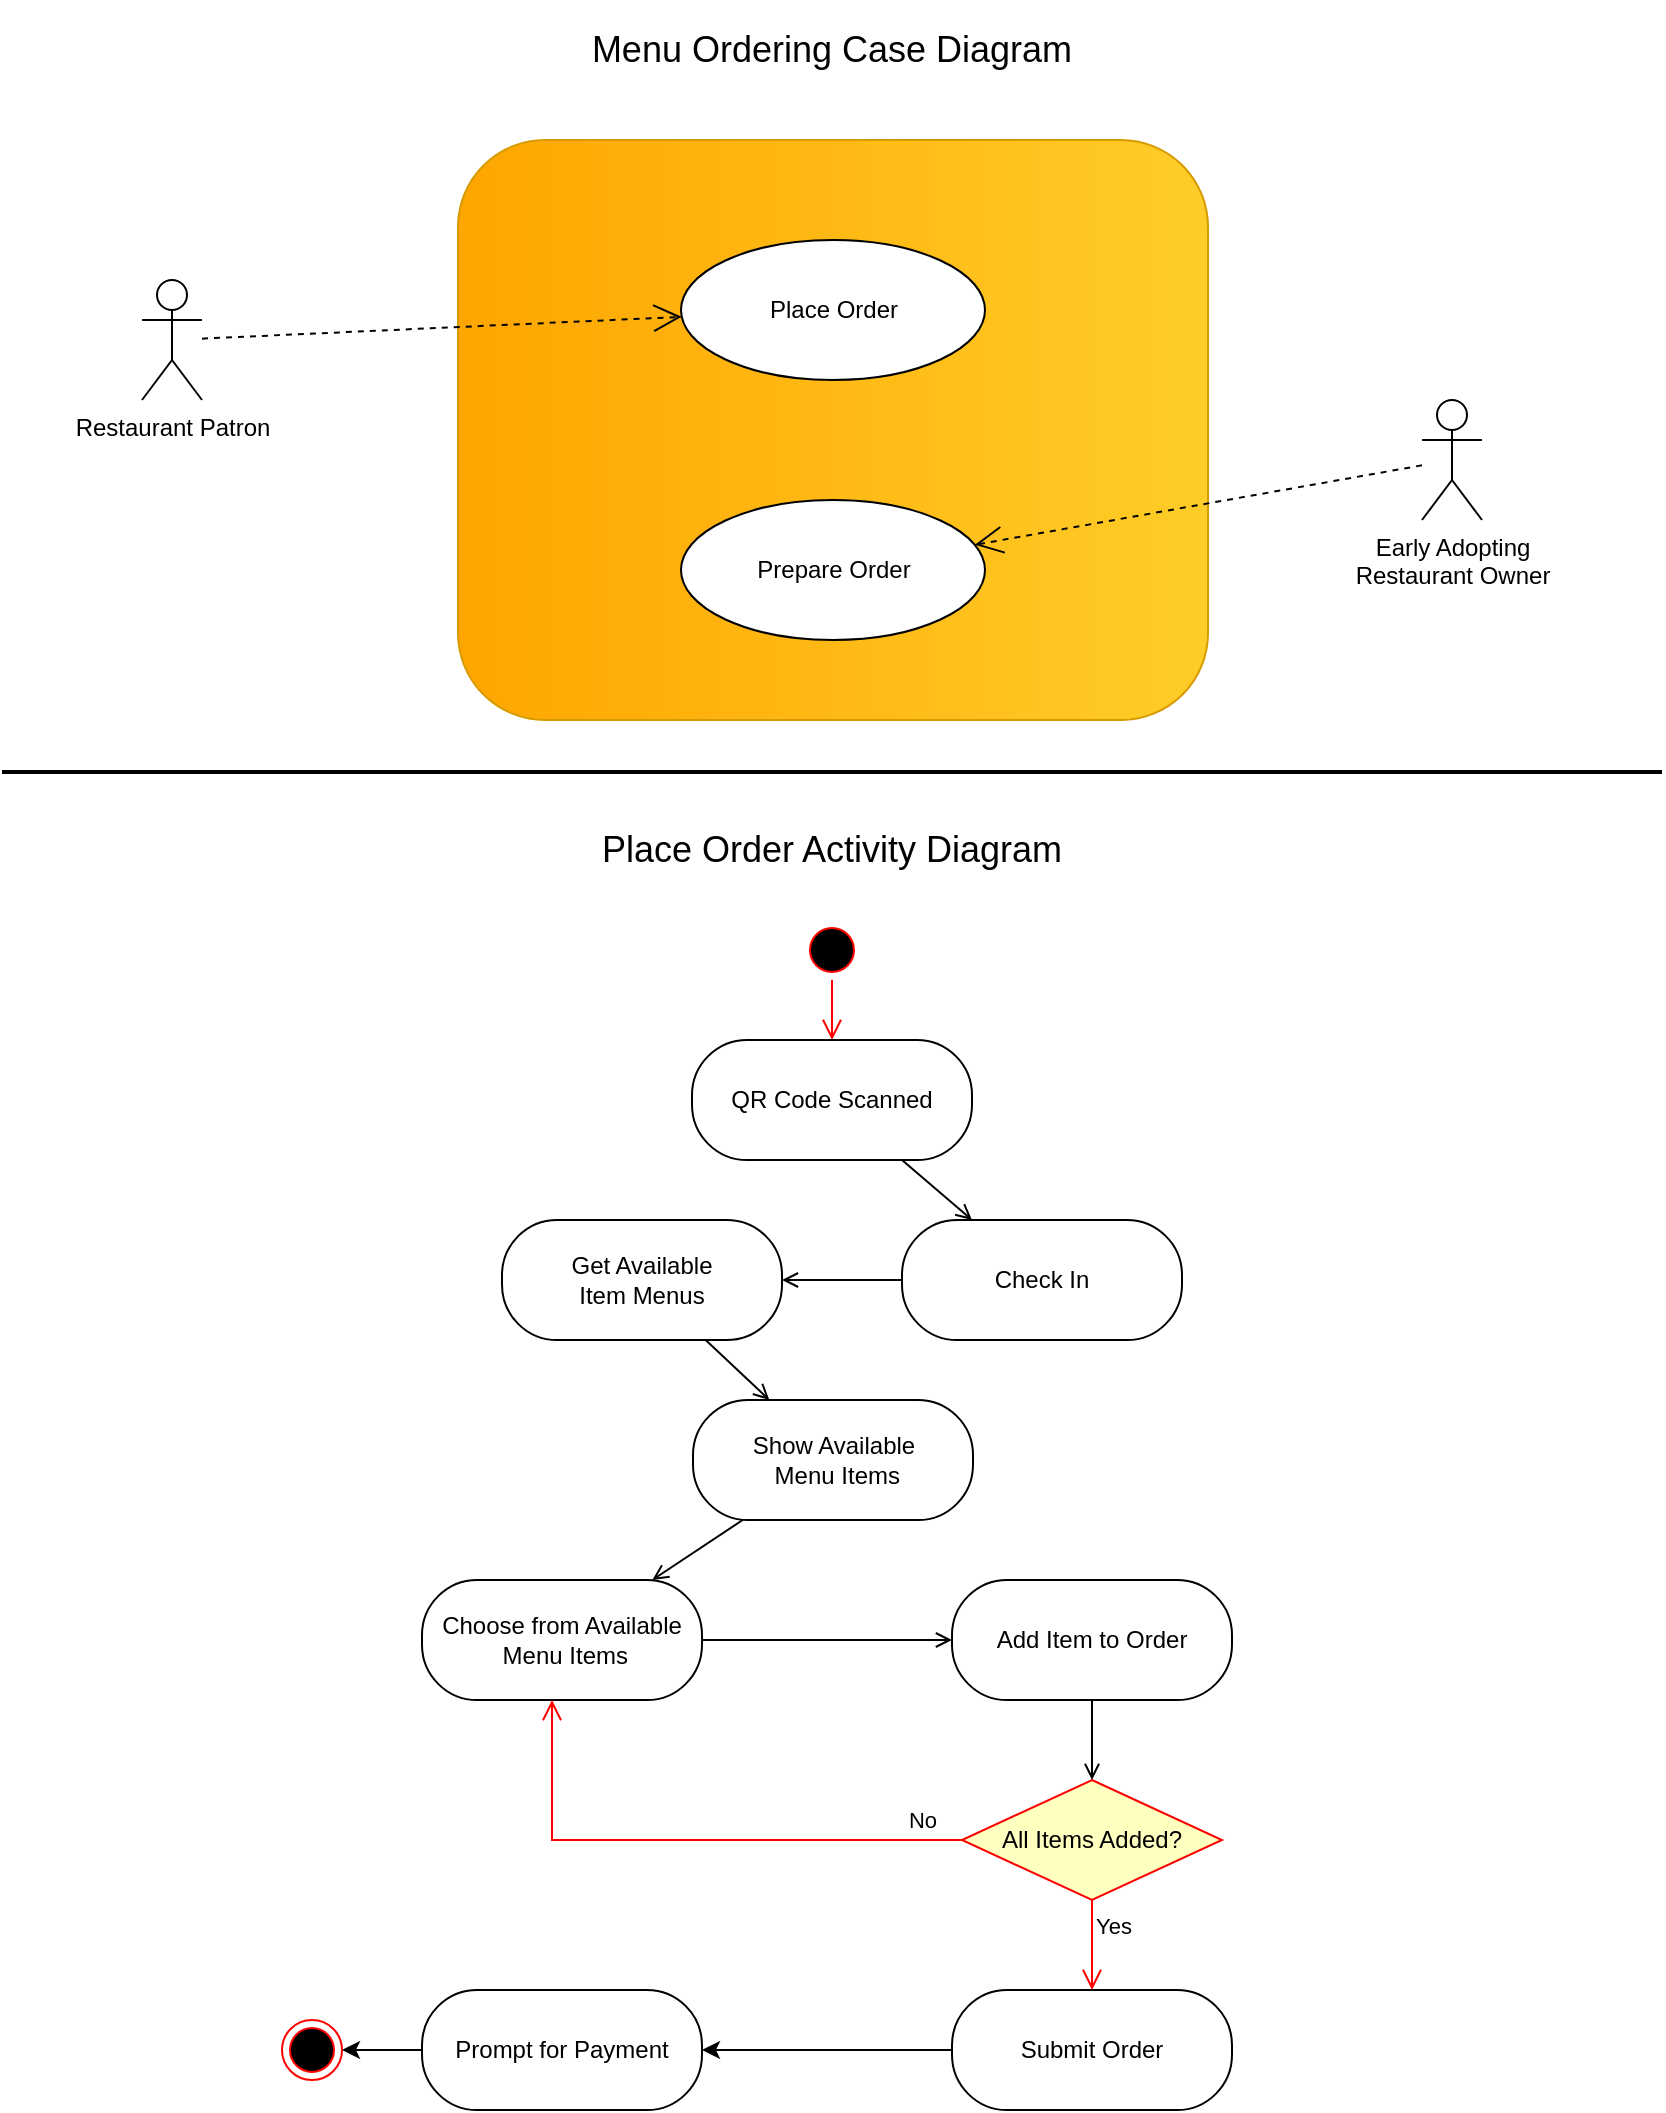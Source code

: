 <mxfile version="21.2.8" type="device">
  <diagram name="Page-1" id="OqWzBLvPhR0_q-68RrfR">
    <mxGraphModel dx="1127" dy="841" grid="1" gridSize="10" guides="1" tooltips="1" connect="1" arrows="1" fold="1" page="1" pageScale="1" pageWidth="850" pageHeight="1100" math="0" shadow="0">
      <root>
        <mxCell id="0" />
        <mxCell id="1" parent="0" />
        <mxCell id="y4EJnCdbSmaFh7ZVaviH-50" value="" style="group" vertex="1" connectable="0" parent="1">
          <mxGeometry x="238" y="80" width="375" height="290" as="geometry" />
        </mxCell>
        <mxCell id="y4EJnCdbSmaFh7ZVaviH-11" value="" style="rounded=1;whiteSpace=wrap;html=1;direction=south;fillColor=#ffcd28;strokeColor=#d79b00;gradientColor=#ffa500;" vertex="1" parent="y4EJnCdbSmaFh7ZVaviH-50">
          <mxGeometry width="375" height="290" as="geometry" />
        </mxCell>
        <mxCell id="y4EJnCdbSmaFh7ZVaviH-2" value="Place Order" style="ellipse;whiteSpace=wrap;html=1;" vertex="1" parent="y4EJnCdbSmaFh7ZVaviH-50">
          <mxGeometry x="111.5" y="50" width="152" height="70" as="geometry" />
        </mxCell>
        <mxCell id="y4EJnCdbSmaFh7ZVaviH-12" value="Prepare Order" style="ellipse;whiteSpace=wrap;html=1;" vertex="1" parent="y4EJnCdbSmaFh7ZVaviH-50">
          <mxGeometry x="111.5" y="180" width="152" height="70" as="geometry" />
        </mxCell>
        <mxCell id="y4EJnCdbSmaFh7ZVaviH-1" value="Restaurant Patron" style="shape=umlActor;verticalLabelPosition=bottom;verticalAlign=top;html=1;" vertex="1" parent="1">
          <mxGeometry x="80" y="150" width="30" height="60" as="geometry" />
        </mxCell>
        <mxCell id="y4EJnCdbSmaFh7ZVaviH-9" value="" style="endArrow=open;endSize=12;dashed=1;html=1;rounded=0;" edge="1" parent="1" source="y4EJnCdbSmaFh7ZVaviH-1" target="y4EJnCdbSmaFh7ZVaviH-2">
          <mxGeometry x="-0.005" width="160" relative="1" as="geometry">
            <mxPoint x="120" y="270" as="sourcePoint" />
            <mxPoint x="280" y="270" as="targetPoint" />
            <mxPoint as="offset" />
          </mxGeometry>
        </mxCell>
        <mxCell id="y4EJnCdbSmaFh7ZVaviH-10" value="Early Adopting &lt;br&gt;Restaurant Owner" style="shape=umlActor;verticalLabelPosition=bottom;verticalAlign=top;html=1;" vertex="1" parent="1">
          <mxGeometry x="720" y="210" width="30" height="60" as="geometry" />
        </mxCell>
        <mxCell id="y4EJnCdbSmaFh7ZVaviH-13" value="" style="endArrow=open;endSize=12;dashed=1;html=1;rounded=0;" edge="1" parent="1" source="y4EJnCdbSmaFh7ZVaviH-10" target="y4EJnCdbSmaFh7ZVaviH-12">
          <mxGeometry x="-0.005" width="160" relative="1" as="geometry">
            <mxPoint x="715" y="280" as="sourcePoint" />
            <mxPoint x="766" y="300" as="targetPoint" />
            <mxPoint as="offset" />
          </mxGeometry>
        </mxCell>
        <mxCell id="y4EJnCdbSmaFh7ZVaviH-14" value="&lt;font style=&quot;font-size: 18px;&quot;&gt;Menu Ordering Case Diagram&lt;/font&gt;" style="text;html=1;strokeColor=none;fillColor=none;align=center;verticalAlign=middle;whiteSpace=wrap;rounded=0;" vertex="1" parent="1">
          <mxGeometry x="280" y="10" width="290" height="50" as="geometry" />
        </mxCell>
        <mxCell id="y4EJnCdbSmaFh7ZVaviH-15" value="&lt;font style=&quot;font-size: 18px;&quot;&gt;Place Order Activity Diagram&lt;/font&gt;" style="text;html=1;strokeColor=none;fillColor=none;align=center;verticalAlign=middle;whiteSpace=wrap;rounded=0;" vertex="1" parent="1">
          <mxGeometry x="280" y="410" width="290" height="50" as="geometry" />
        </mxCell>
        <mxCell id="y4EJnCdbSmaFh7ZVaviH-17" value="" style="line;strokeWidth=2;fillColor=none;align=left;verticalAlign=middle;spacingTop=-1;spacingLeft=3;spacingRight=3;rotatable=0;labelPosition=right;points=[];portConstraint=eastwest;strokeColor=inherit;" vertex="1" parent="1">
          <mxGeometry x="10" y="382" width="830" height="28" as="geometry" />
        </mxCell>
        <mxCell id="y4EJnCdbSmaFh7ZVaviH-18" value="" style="ellipse;html=1;shape=startState;fillColor=#000000;strokeColor=#ff0000;" vertex="1" parent="1">
          <mxGeometry x="410" y="470" width="30" height="30" as="geometry" />
        </mxCell>
        <mxCell id="y4EJnCdbSmaFh7ZVaviH-19" value="" style="edgeStyle=orthogonalEdgeStyle;html=1;verticalAlign=bottom;endArrow=open;endSize=8;strokeColor=#ff0000;rounded=0;" edge="1" source="y4EJnCdbSmaFh7ZVaviH-18" parent="1" target="y4EJnCdbSmaFh7ZVaviH-21">
          <mxGeometry relative="1" as="geometry">
            <mxPoint x="85" y="630" as="targetPoint" />
          </mxGeometry>
        </mxCell>
        <mxCell id="y4EJnCdbSmaFh7ZVaviH-21" value="QR Code Scanned" style="html=1;whiteSpace=wrap;rounded=1;arcSize=46;" vertex="1" parent="1">
          <mxGeometry x="355" y="530" width="140" height="60" as="geometry" />
        </mxCell>
        <mxCell id="y4EJnCdbSmaFh7ZVaviH-23" value="Check In" style="html=1;whiteSpace=wrap;rounded=1;arcSize=46;" vertex="1" parent="1">
          <mxGeometry x="460" y="620" width="140" height="60" as="geometry" />
        </mxCell>
        <mxCell id="y4EJnCdbSmaFh7ZVaviH-24" value="" style="endArrow=open;html=1;rounded=0;endFill=0;" edge="1" parent="1" source="y4EJnCdbSmaFh7ZVaviH-21" target="y4EJnCdbSmaFh7ZVaviH-23">
          <mxGeometry width="50" height="50" relative="1" as="geometry">
            <mxPoint x="410" y="690" as="sourcePoint" />
            <mxPoint x="425.72" y="635.664" as="targetPoint" />
          </mxGeometry>
        </mxCell>
        <mxCell id="y4EJnCdbSmaFh7ZVaviH-25" value="Get Available&lt;br&gt;Item Menus" style="html=1;whiteSpace=wrap;rounded=1;arcSize=46;" vertex="1" parent="1">
          <mxGeometry x="260" y="620" width="140" height="60" as="geometry" />
        </mxCell>
        <mxCell id="y4EJnCdbSmaFh7ZVaviH-30" value="" style="endArrow=open;html=1;rounded=0;endFill=0;" edge="1" parent="1" source="y4EJnCdbSmaFh7ZVaviH-23" target="y4EJnCdbSmaFh7ZVaviH-25">
          <mxGeometry width="50" height="50" relative="1" as="geometry">
            <mxPoint x="320.68" y="634" as="sourcePoint" />
            <mxPoint x="435" y="680" as="targetPoint" />
          </mxGeometry>
        </mxCell>
        <mxCell id="y4EJnCdbSmaFh7ZVaviH-34" value="Show Available&lt;br&gt;&amp;nbsp;Menu Items" style="html=1;whiteSpace=wrap;rounded=1;arcSize=46;" vertex="1" parent="1">
          <mxGeometry x="355.5" y="710" width="140" height="60" as="geometry" />
        </mxCell>
        <mxCell id="y4EJnCdbSmaFh7ZVaviH-35" value="" style="endArrow=open;html=1;rounded=0;endFill=0;" edge="1" parent="1" source="y4EJnCdbSmaFh7ZVaviH-25" target="y4EJnCdbSmaFh7ZVaviH-34">
          <mxGeometry width="50" height="50" relative="1" as="geometry">
            <mxPoint x="426.3" y="875.664" as="sourcePoint" />
            <mxPoint x="580" y="885" as="targetPoint" />
          </mxGeometry>
        </mxCell>
        <mxCell id="y4EJnCdbSmaFh7ZVaviH-46" value="" style="endArrow=open;html=1;rounded=0;endFill=0;" edge="1" parent="1" source="y4EJnCdbSmaFh7ZVaviH-34" target="y4EJnCdbSmaFh7ZVaviH-47">
          <mxGeometry width="50" height="50" relative="1" as="geometry">
            <mxPoint x="435" y="800" as="sourcePoint" />
            <mxPoint x="425" y="840" as="targetPoint" />
          </mxGeometry>
        </mxCell>
        <mxCell id="y4EJnCdbSmaFh7ZVaviH-47" value="Choose from Available&lt;br&gt;&amp;nbsp;Menu Items" style="html=1;whiteSpace=wrap;rounded=1;arcSize=46;" vertex="1" parent="1">
          <mxGeometry x="220" y="800" width="140" height="60" as="geometry" />
        </mxCell>
        <mxCell id="y4EJnCdbSmaFh7ZVaviH-48" value="Add Item to Order" style="html=1;whiteSpace=wrap;rounded=1;arcSize=46;" vertex="1" parent="1">
          <mxGeometry x="485" y="800" width="140" height="60" as="geometry" />
        </mxCell>
        <mxCell id="y4EJnCdbSmaFh7ZVaviH-49" value="" style="endArrow=open;html=1;rounded=0;endFill=0;" edge="1" parent="1" source="y4EJnCdbSmaFh7ZVaviH-47" target="y4EJnCdbSmaFh7ZVaviH-48">
          <mxGeometry width="50" height="50" relative="1" as="geometry">
            <mxPoint x="435" y="800" as="sourcePoint" />
            <mxPoint x="550" y="840" as="targetPoint" />
          </mxGeometry>
        </mxCell>
        <mxCell id="y4EJnCdbSmaFh7ZVaviH-51" value="All Items Added?" style="rhombus;whiteSpace=wrap;html=1;fontColor=#000000;fillColor=#ffffc0;strokeColor=#ff0000;" vertex="1" parent="1">
          <mxGeometry x="490" y="900" width="130" height="60" as="geometry" />
        </mxCell>
        <mxCell id="y4EJnCdbSmaFh7ZVaviH-52" value="" style="edgeStyle=orthogonalEdgeStyle;html=1;align=left;verticalAlign=bottom;endArrow=open;endSize=8;strokeColor=#ff0000;rounded=0;spacing=2;" edge="1" source="y4EJnCdbSmaFh7ZVaviH-51" parent="1" target="y4EJnCdbSmaFh7ZVaviH-47">
          <mxGeometry x="-1" relative="1" as="geometry">
            <mxPoint x="700" y="850" as="targetPoint" />
            <mxPoint x="450" y="910" as="sourcePoint" />
            <Array as="points">
              <mxPoint x="285" y="930" />
            </Array>
          </mxGeometry>
        </mxCell>
        <mxCell id="y4EJnCdbSmaFh7ZVaviH-68" value="No" style="edgeLabel;html=1;align=center;verticalAlign=middle;resizable=0;points=[];" vertex="1" connectable="0" parent="y4EJnCdbSmaFh7ZVaviH-52">
          <mxGeometry x="-0.505" relative="1" as="geometry">
            <mxPoint x="48" y="-10" as="offset" />
          </mxGeometry>
        </mxCell>
        <mxCell id="y4EJnCdbSmaFh7ZVaviH-53" value="Yes" style="edgeStyle=orthogonalEdgeStyle;html=1;align=left;verticalAlign=top;endArrow=open;endSize=8;strokeColor=#ff0000;rounded=0;" edge="1" source="y4EJnCdbSmaFh7ZVaviH-51" parent="1" target="y4EJnCdbSmaFh7ZVaviH-59">
          <mxGeometry x="-1" relative="1" as="geometry">
            <mxPoint x="550" y="1060" as="targetPoint" />
            <Array as="points">
              <mxPoint x="555" y="1020" />
            </Array>
          </mxGeometry>
        </mxCell>
        <mxCell id="y4EJnCdbSmaFh7ZVaviH-58" value="" style="endArrow=open;html=1;rounded=0;endFill=0;" edge="1" parent="1" source="y4EJnCdbSmaFh7ZVaviH-48" target="y4EJnCdbSmaFh7ZVaviH-51">
          <mxGeometry width="50" height="50" relative="1" as="geometry">
            <mxPoint x="677" y="840" as="sourcePoint" />
            <mxPoint x="720" y="890" as="targetPoint" />
          </mxGeometry>
        </mxCell>
        <mxCell id="y4EJnCdbSmaFh7ZVaviH-66" value="" style="edgeStyle=orthogonalEdgeStyle;rounded=0;orthogonalLoop=1;jettySize=auto;html=1;" edge="1" parent="1" source="y4EJnCdbSmaFh7ZVaviH-59" target="y4EJnCdbSmaFh7ZVaviH-65">
          <mxGeometry relative="1" as="geometry" />
        </mxCell>
        <mxCell id="y4EJnCdbSmaFh7ZVaviH-59" value="Submit Order" style="html=1;whiteSpace=wrap;rounded=1;arcSize=46;" vertex="1" parent="1">
          <mxGeometry x="485" y="1005" width="140" height="60" as="geometry" />
        </mxCell>
        <mxCell id="y4EJnCdbSmaFh7ZVaviH-61" value="" style="ellipse;html=1;shape=endState;fillColor=#000000;strokeColor=#ff0000;" vertex="1" parent="1">
          <mxGeometry x="150" y="1020" width="30" height="30" as="geometry" />
        </mxCell>
        <mxCell id="y4EJnCdbSmaFh7ZVaviH-71" value="" style="edgeStyle=orthogonalEdgeStyle;rounded=0;orthogonalLoop=1;jettySize=auto;html=1;" edge="1" parent="1" source="y4EJnCdbSmaFh7ZVaviH-65" target="y4EJnCdbSmaFh7ZVaviH-61">
          <mxGeometry relative="1" as="geometry" />
        </mxCell>
        <mxCell id="y4EJnCdbSmaFh7ZVaviH-65" value="Prompt for Payment" style="html=1;whiteSpace=wrap;rounded=1;arcSize=46;" vertex="1" parent="1">
          <mxGeometry x="220" y="1005" width="140" height="60" as="geometry" />
        </mxCell>
      </root>
    </mxGraphModel>
  </diagram>
</mxfile>
